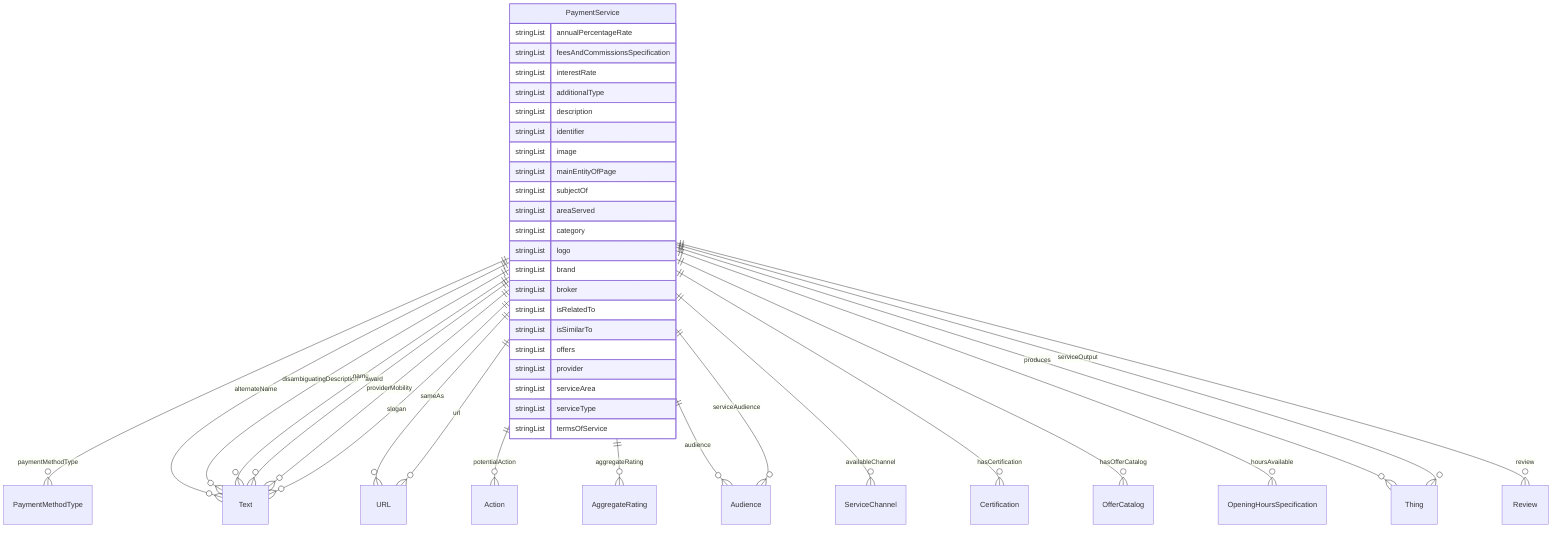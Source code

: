 erDiagram
PaymentService {
    stringList annualPercentageRate  
    stringList feesAndCommissionsSpecification  
    stringList interestRate  
    stringList additionalType  
    stringList description  
    stringList identifier  
    stringList image  
    stringList mainEntityOfPage  
    stringList subjectOf  
    stringList areaServed  
    stringList category  
    stringList logo  
    stringList brand  
    stringList broker  
    stringList isRelatedTo  
    stringList isSimilarTo  
    stringList offers  
    stringList provider  
    stringList serviceArea  
    stringList serviceType  
    stringList termsOfService  
}

PaymentService ||--}o PaymentMethodType : "paymentMethodType"
PaymentService ||--}o Text : "alternateName"
PaymentService ||--}o Text : "disambiguatingDescription"
PaymentService ||--}o Text : "name"
PaymentService ||--}o URL : "sameAs"
PaymentService ||--}o Action : "potentialAction"
PaymentService ||--}o URL : "url"
PaymentService ||--}o AggregateRating : "aggregateRating"
PaymentService ||--}o Audience : "audience"
PaymentService ||--}o ServiceChannel : "availableChannel"
PaymentService ||--}o Text : "award"
PaymentService ||--}o Certification : "hasCertification"
PaymentService ||--}o OfferCatalog : "hasOfferCatalog"
PaymentService ||--}o OpeningHoursSpecification : "hoursAvailable"
PaymentService ||--}o Thing : "produces"
PaymentService ||--}o Text : "providerMobility"
PaymentService ||--}o Review : "review"
PaymentService ||--}o Audience : "serviceAudience"
PaymentService ||--}o Thing : "serviceOutput"
PaymentService ||--}o Text : "slogan"